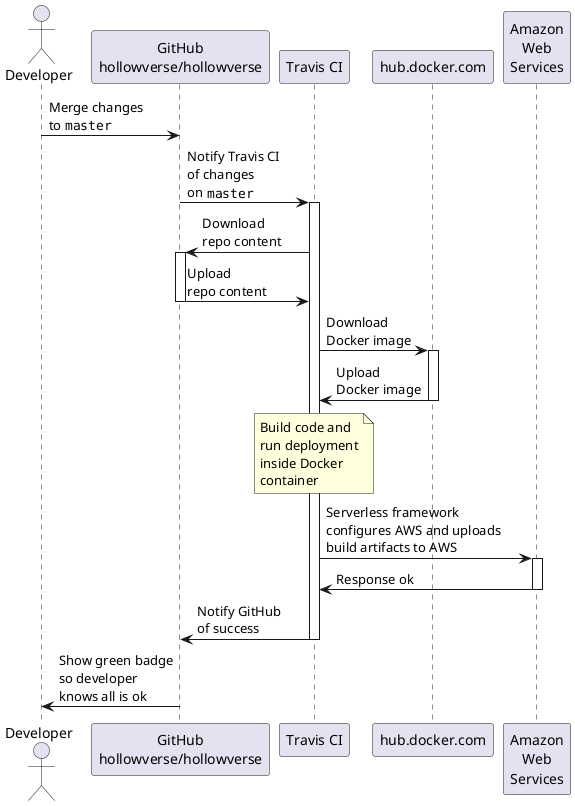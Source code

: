 @startuml
actor Developer as developer
participant "GitHub\nhollowverse/hollowverse" as gh
participant "Travis CI" as travis
participant "hub.docker.com" as dockerHub
participant "Amazon\nWeb\nServices" as aws

developer -> gh: Merge changes\nto ""master""
gh -> travis: Notify Travis CI\nof changes\non ""master""
activate travis
travis -> gh: Download\nrepo content
activate gh
gh -> travis: Upload\nrepo content
deactivate gh
travis -> dockerHub: Download\nDocker image
activate dockerHub
dockerHub -> travis: Upload\nDocker image
deactivate dockerHub
note over travis: Build code and\nrun deployment\ninside Docker\ncontainer
travis -> aws: Serverless framework\nconfigures AWS and uploads\nbuild artifacts to AWS
activate aws
aws -> travis: Response ok
deactivate aws
travis -> gh: Notify GitHub\nof success
deactivate travis
gh -> developer: Show green badge\nso developer\nknows all is ok
@enduml
